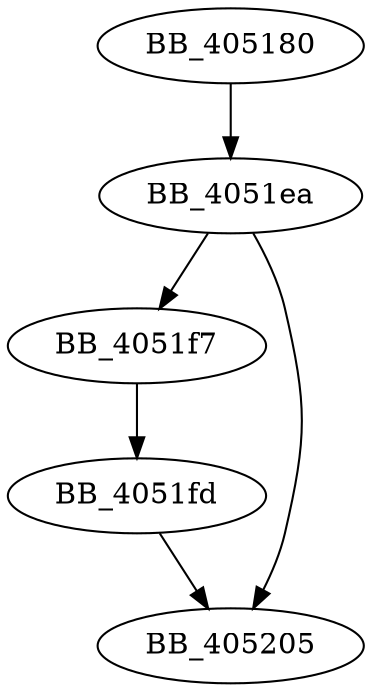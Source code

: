 DiGraph sub_405180{
BB_405180->BB_4051ea
BB_4051ea->BB_4051f7
BB_4051ea->BB_405205
BB_4051f7->BB_4051fd
BB_4051fd->BB_405205
}
